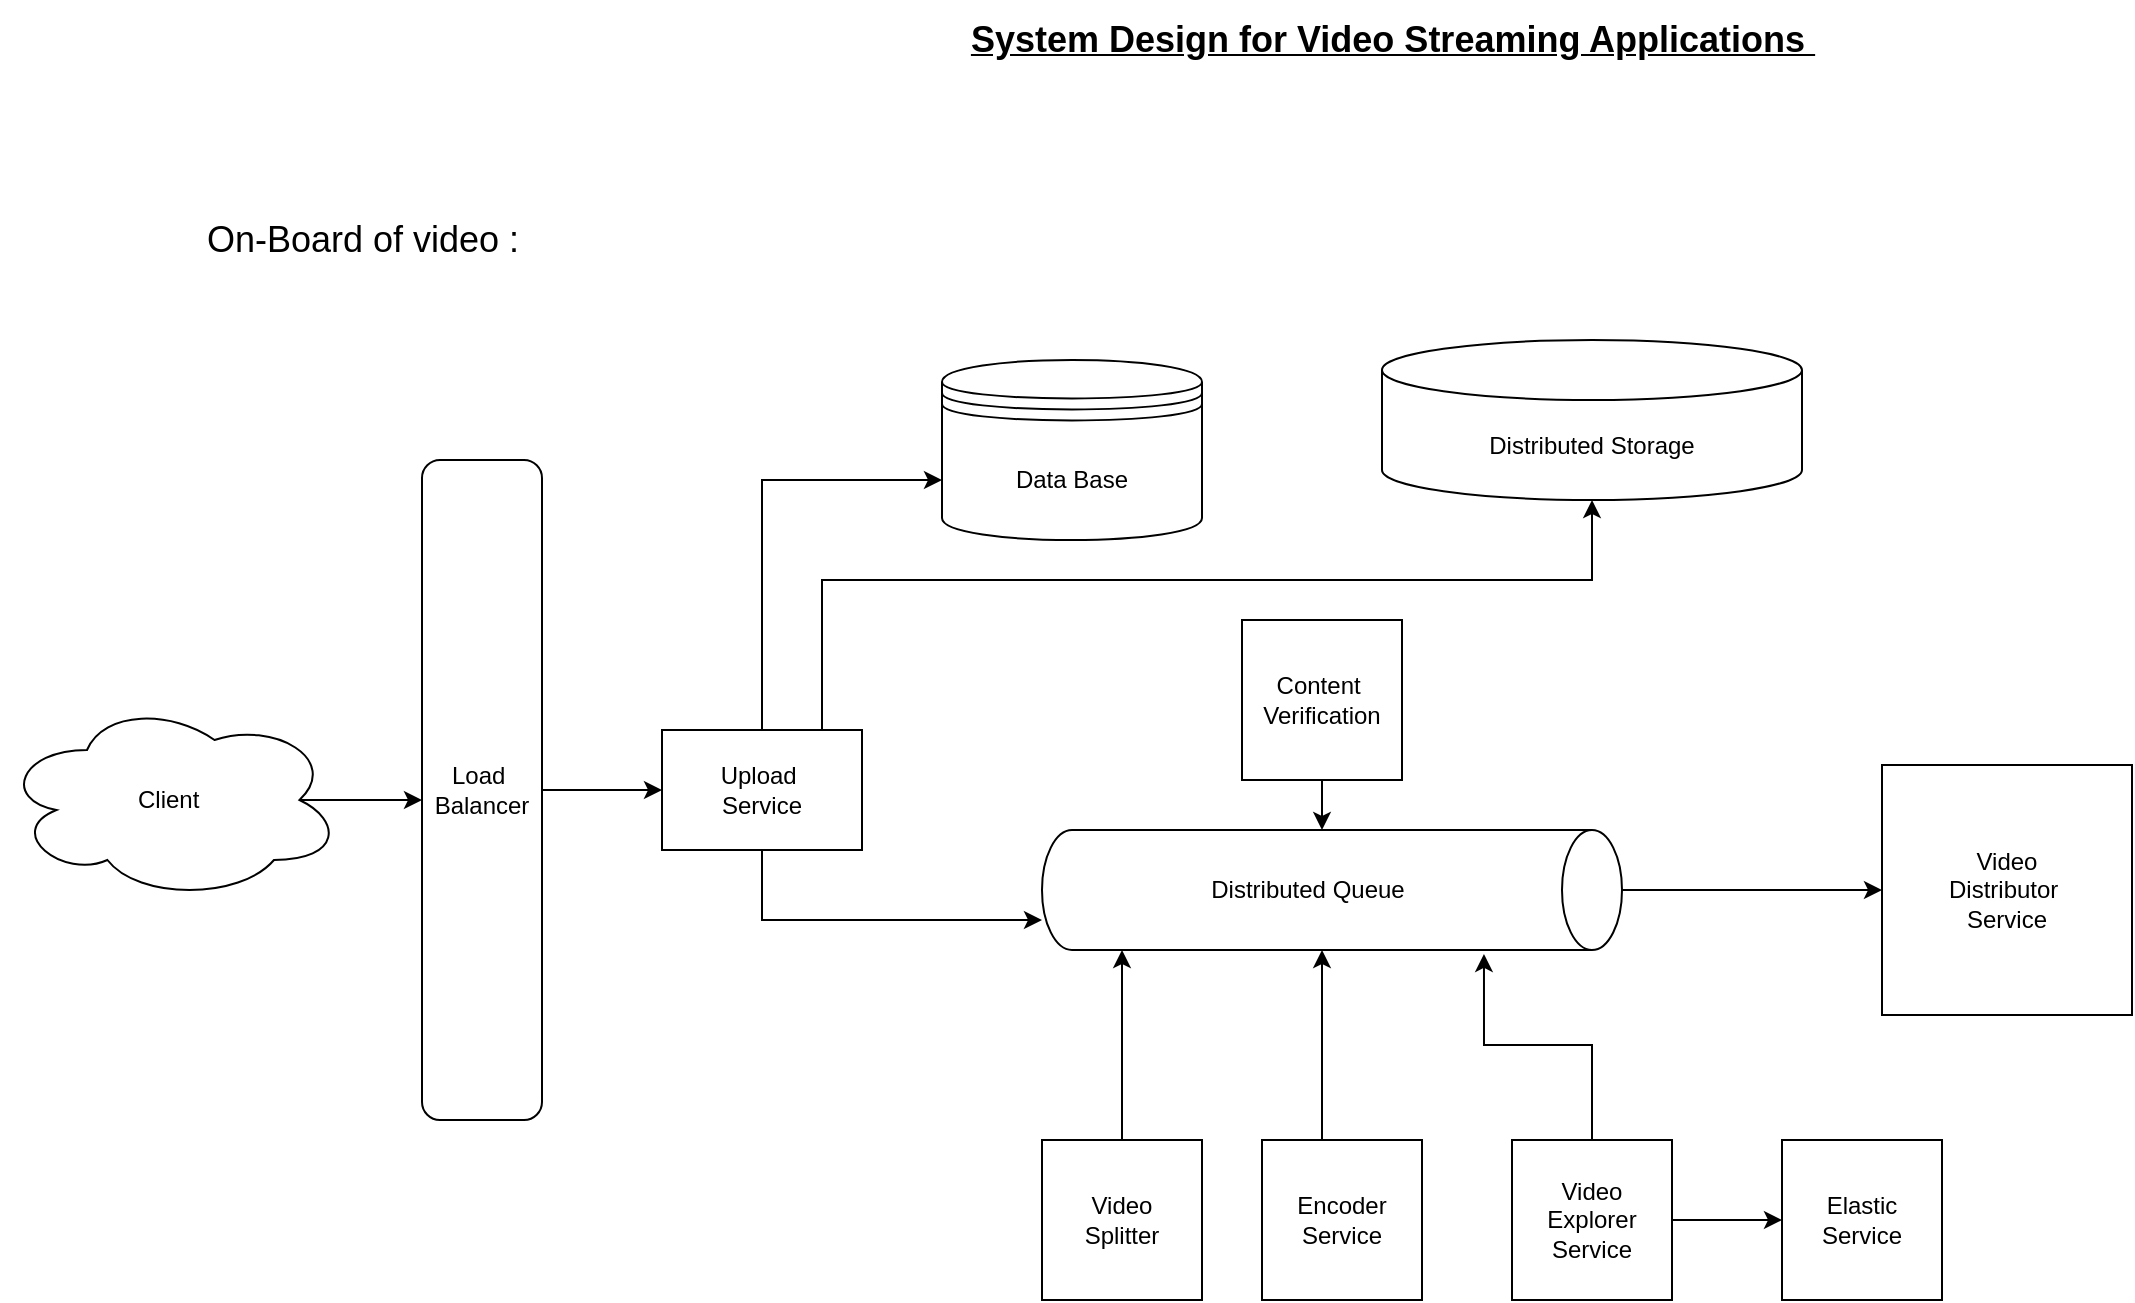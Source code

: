 <mxfile version="20.5.3" type="device"><diagram id="Rk1dzlBwS_nNWzRW2KMm" name="Page-1"><mxGraphModel dx="1422" dy="786" grid="1" gridSize="10" guides="1" tooltips="1" connect="1" arrows="1" fold="1" page="1" pageScale="1" pageWidth="1400" pageHeight="850" math="0" shadow="0"><root><mxCell id="0"/><mxCell id="1" parent="0"/><mxCell id="tSRKnNKOGsnVKgjhdOO2-2" style="edgeStyle=orthogonalEdgeStyle;rounded=0;orthogonalLoop=1;jettySize=auto;html=1;exitX=0.875;exitY=0.5;exitDx=0;exitDy=0;exitPerimeter=0;" edge="1" parent="1" source="tSRKnNKOGsnVKgjhdOO2-1"><mxGeometry relative="1" as="geometry"><mxPoint x="250" y="430" as="targetPoint"/></mxGeometry></mxCell><mxCell id="tSRKnNKOGsnVKgjhdOO2-1" value="Client&amp;nbsp;" style="ellipse;shape=cloud;whiteSpace=wrap;html=1;" vertex="1" parent="1"><mxGeometry x="40" y="380" width="170" height="100" as="geometry"/></mxCell><mxCell id="tSRKnNKOGsnVKgjhdOO2-6" value="" style="edgeStyle=orthogonalEdgeStyle;rounded=0;orthogonalLoop=1;jettySize=auto;html=1;" edge="1" parent="1" source="tSRKnNKOGsnVKgjhdOO2-4" target="tSRKnNKOGsnVKgjhdOO2-5"><mxGeometry relative="1" as="geometry"/></mxCell><mxCell id="tSRKnNKOGsnVKgjhdOO2-4" value="Load&amp;nbsp;&lt;br&gt;Balancer" style="rounded=1;whiteSpace=wrap;html=1;direction=south;" vertex="1" parent="1"><mxGeometry x="250" y="260" width="60" height="330" as="geometry"/></mxCell><mxCell id="tSRKnNKOGsnVKgjhdOO2-8" style="edgeStyle=orthogonalEdgeStyle;rounded=0;orthogonalLoop=1;jettySize=auto;html=1;exitX=0.75;exitY=0;exitDx=0;exitDy=0;" edge="1" parent="1" source="tSRKnNKOGsnVKgjhdOO2-5" target="tSRKnNKOGsnVKgjhdOO2-7"><mxGeometry relative="1" as="geometry"><Array as="points"><mxPoint x="420" y="395"/><mxPoint x="420" y="270"/></Array></mxGeometry></mxCell><mxCell id="tSRKnNKOGsnVKgjhdOO2-10" style="edgeStyle=orthogonalEdgeStyle;rounded=0;orthogonalLoop=1;jettySize=auto;html=1;exitX=1;exitY=0.25;exitDx=0;exitDy=0;entryX=0.5;entryY=1;entryDx=0;entryDy=0;entryPerimeter=0;" edge="1" parent="1" source="tSRKnNKOGsnVKgjhdOO2-5" target="tSRKnNKOGsnVKgjhdOO2-9"><mxGeometry relative="1" as="geometry"><Array as="points"><mxPoint x="450" y="410"/><mxPoint x="450" y="320"/><mxPoint x="835" y="320"/><mxPoint x="835" y="290"/></Array></mxGeometry></mxCell><mxCell id="tSRKnNKOGsnVKgjhdOO2-12" style="edgeStyle=orthogonalEdgeStyle;rounded=0;orthogonalLoop=1;jettySize=auto;html=1;exitX=1;exitY=0.5;exitDx=0;exitDy=0;" edge="1" parent="1" source="tSRKnNKOGsnVKgjhdOO2-5" target="tSRKnNKOGsnVKgjhdOO2-11"><mxGeometry relative="1" as="geometry"><Array as="points"><mxPoint x="420" y="425"/><mxPoint x="420" y="490"/></Array></mxGeometry></mxCell><mxCell id="tSRKnNKOGsnVKgjhdOO2-5" value="Upload&amp;nbsp;&lt;br&gt;Service" style="rounded=0;whiteSpace=wrap;html=1;" vertex="1" parent="1"><mxGeometry x="370" y="395" width="100" height="60" as="geometry"/></mxCell><mxCell id="tSRKnNKOGsnVKgjhdOO2-7" value="Data Base" style="shape=datastore;whiteSpace=wrap;html=1;" vertex="1" parent="1"><mxGeometry x="510" y="210" width="130" height="90" as="geometry"/></mxCell><mxCell id="tSRKnNKOGsnVKgjhdOO2-9" value="Distributed Storage" style="shape=cylinder3;whiteSpace=wrap;html=1;boundedLbl=1;backgroundOutline=1;size=15;" vertex="1" parent="1"><mxGeometry x="730" y="200" width="210" height="80" as="geometry"/></mxCell><mxCell id="tSRKnNKOGsnVKgjhdOO2-25" value="" style="edgeStyle=orthogonalEdgeStyle;rounded=0;orthogonalLoop=1;jettySize=auto;html=1;entryX=0;entryY=0.5;entryDx=0;entryDy=0;" edge="1" parent="1" source="tSRKnNKOGsnVKgjhdOO2-11" target="tSRKnNKOGsnVKgjhdOO2-23"><mxGeometry relative="1" as="geometry"><mxPoint x="1035" y="475" as="targetPoint"/></mxGeometry></mxCell><mxCell id="tSRKnNKOGsnVKgjhdOO2-11" value="Distributed Queue" style="shape=cylinder3;whiteSpace=wrap;html=1;boundedLbl=1;backgroundOutline=1;size=15;direction=south;" vertex="1" parent="1"><mxGeometry x="560" y="445" width="290" height="60" as="geometry"/></mxCell><mxCell id="tSRKnNKOGsnVKgjhdOO2-14" value="" style="edgeStyle=orthogonalEdgeStyle;rounded=0;orthogonalLoop=1;jettySize=auto;html=1;" edge="1" parent="1" source="tSRKnNKOGsnVKgjhdOO2-13" target="tSRKnNKOGsnVKgjhdOO2-11"><mxGeometry relative="1" as="geometry"><Array as="points"><mxPoint x="600" y="630"/></Array></mxGeometry></mxCell><mxCell id="tSRKnNKOGsnVKgjhdOO2-13" value="Video&lt;br&gt;Splitter" style="whiteSpace=wrap;html=1;aspect=fixed;" vertex="1" parent="1"><mxGeometry x="560" y="600" width="80" height="80" as="geometry"/></mxCell><mxCell id="tSRKnNKOGsnVKgjhdOO2-16" value="" style="edgeStyle=orthogonalEdgeStyle;rounded=0;orthogonalLoop=1;jettySize=auto;html=1;" edge="1" parent="1" source="tSRKnNKOGsnVKgjhdOO2-15" target="tSRKnNKOGsnVKgjhdOO2-11"><mxGeometry relative="1" as="geometry"><Array as="points"><mxPoint x="700" y="580"/><mxPoint x="700" y="580"/></Array></mxGeometry></mxCell><mxCell id="tSRKnNKOGsnVKgjhdOO2-15" value="Encoder&lt;br&gt;Service" style="whiteSpace=wrap;html=1;aspect=fixed;" vertex="1" parent="1"><mxGeometry x="670" y="600" width="80" height="80" as="geometry"/></mxCell><mxCell id="tSRKnNKOGsnVKgjhdOO2-18" value="" style="edgeStyle=orthogonalEdgeStyle;rounded=0;orthogonalLoop=1;jettySize=auto;html=1;" edge="1" parent="1" source="tSRKnNKOGsnVKgjhdOO2-17" target="tSRKnNKOGsnVKgjhdOO2-11"><mxGeometry relative="1" as="geometry"><Array as="points"><mxPoint x="700" y="450"/><mxPoint x="700" y="450"/></Array></mxGeometry></mxCell><mxCell id="tSRKnNKOGsnVKgjhdOO2-17" value="Content&amp;nbsp;&lt;br&gt;Verification" style="whiteSpace=wrap;html=1;aspect=fixed;" vertex="1" parent="1"><mxGeometry x="660" y="340" width="80" height="80" as="geometry"/></mxCell><mxCell id="tSRKnNKOGsnVKgjhdOO2-20" value="" style="edgeStyle=orthogonalEdgeStyle;rounded=0;orthogonalLoop=1;jettySize=auto;html=1;entryX=1.033;entryY=0.238;entryDx=0;entryDy=0;entryPerimeter=0;" edge="1" parent="1" source="tSRKnNKOGsnVKgjhdOO2-19" target="tSRKnNKOGsnVKgjhdOO2-11"><mxGeometry relative="1" as="geometry"/></mxCell><mxCell id="tSRKnNKOGsnVKgjhdOO2-22" value="" style="edgeStyle=orthogonalEdgeStyle;rounded=0;orthogonalLoop=1;jettySize=auto;html=1;" edge="1" parent="1" source="tSRKnNKOGsnVKgjhdOO2-19" target="tSRKnNKOGsnVKgjhdOO2-21"><mxGeometry relative="1" as="geometry"/></mxCell><mxCell id="tSRKnNKOGsnVKgjhdOO2-19" value="Video&lt;br&gt;Explorer Service" style="whiteSpace=wrap;html=1;aspect=fixed;" vertex="1" parent="1"><mxGeometry x="795" y="600" width="80" height="80" as="geometry"/></mxCell><mxCell id="tSRKnNKOGsnVKgjhdOO2-21" value="Elastic Service" style="whiteSpace=wrap;html=1;aspect=fixed;" vertex="1" parent="1"><mxGeometry x="930" y="600" width="80" height="80" as="geometry"/></mxCell><mxCell id="tSRKnNKOGsnVKgjhdOO2-23" value="Video&lt;br&gt;Distributor&amp;nbsp;&lt;br&gt;Service" style="whiteSpace=wrap;html=1;aspect=fixed;" vertex="1" parent="1"><mxGeometry x="980" y="412.5" width="125" height="125" as="geometry"/></mxCell><mxCell id="tSRKnNKOGsnVKgjhdOO2-26" value="&lt;font style=&quot;font-size: 18px;&quot;&gt;&lt;b style=&quot;&quot;&gt;&lt;u&gt;System Design for Video Streaming Applications&amp;nbsp;&lt;/u&gt;&lt;/b&gt;&lt;/font&gt;" style="text;html=1;align=center;verticalAlign=middle;resizable=0;points=[];autosize=1;strokeColor=none;fillColor=none;" vertex="1" parent="1"><mxGeometry x="510" y="30" width="450" height="40" as="geometry"/></mxCell><mxCell id="tSRKnNKOGsnVKgjhdOO2-27" value="On-Board of video :" style="text;html=1;align=center;verticalAlign=middle;resizable=0;points=[];autosize=1;strokeColor=none;fillColor=none;fontSize=18;" vertex="1" parent="1"><mxGeometry x="130" y="130" width="180" height="40" as="geometry"/></mxCell></root></mxGraphModel></diagram></mxfile>